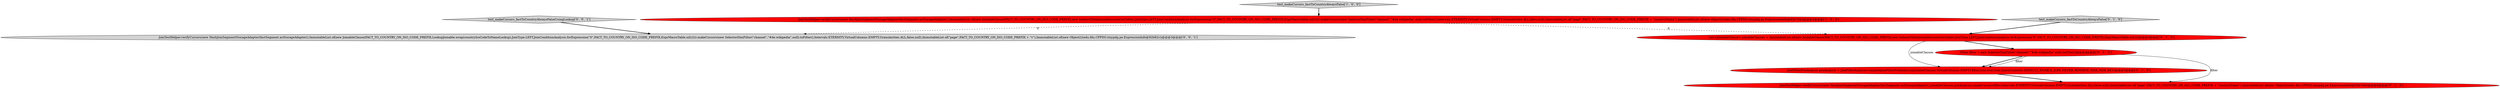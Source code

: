 digraph {
3 [style = filled, label = "List<JoinableClause> joinableClauses = ImmutableList.of(new JoinableClause(FACT_TO_COUNTRY_ON_ISO_CODE_PREFIX,new IndexedTableJoinable(countriesTable),JoinType.LEFT,JoinConditionAnalysis.forExpression(\"0\",FACT_TO_COUNTRY_ON_ISO_CODE_PREFIX,ExprMacroTable.nil())))@@@3@@@['0', '1', '0']", fillcolor = red, shape = ellipse image = "AAA1AAABBB2BBB"];
5 [style = filled, label = "JoinFilterPreAnalysis preAnalysis = JoinFilterAnalyzer.computeJoinFilterPreAnalysis(joinableClauses,VirtualColumns.EMPTY,filter,true,true,true,QueryContexts.DEFAULT_ENABLE_JOIN_FILTER_REWRITE_MAX_SIZE_KEY)@@@5@@@['0', '1', '0']", fillcolor = red, shape = ellipse image = "AAA1AAABBB2BBB"];
0 [style = filled, label = "JoinTestHelper.verifyCursors(new HashJoinSegmentStorageAdapter(factSegment.asStorageAdapter(),ImmutableList.of(new JoinableClause(FACT_TO_COUNTRY_ON_ISO_CODE_PREFIX,new IndexedTableJoinable(countriesTable),JoinType.LEFT,JoinConditionAnalysis.forExpression(\"0\",FACT_TO_COUNTRY_ON_ISO_CODE_PREFIX,ExprMacroTable.nil())))).makeCursors(new SelectorDimFilter(\"channel\",\"#de.wikipedia\",null).toFilter(),Intervals.ETERNITY,VirtualColumns.EMPTY,Granularities.ALL,false,null),ImmutableList.of(\"page\",FACT_TO_COUNTRY_ON_ISO_CODE_PREFIX + \"countryName\"),ImmutableList.of(new Object((((edu.fdu.CPPDG.tinypdg.pe.ExpressionInfo@92b784))@@@3@@@['1', '0', '0']", fillcolor = red, shape = ellipse image = "AAA1AAABBB1BBB"];
8 [style = filled, label = "JoinTestHelper.verifyCursors(new HashJoinSegmentStorageAdapter(factSegment.asStorageAdapter(),ImmutableList.of(new JoinableClause(FACT_TO_COUNTRY_ON_ISO_CODE_PREFIX,LookupJoinable.wrap(countryIsoCodeToNameLookup),JoinType.LEFT,JoinConditionAnalysis.forExpression(\"0\",FACT_TO_COUNTRY_ON_ISO_CODE_PREFIX,ExprMacroTable.nil())))).makeCursors(new SelectorDimFilter(\"channel\",\"#de.wikipedia\",null).toFilter(),Intervals.ETERNITY,VirtualColumns.EMPTY,Granularities.ALL,false,null),ImmutableList.of(\"page\",FACT_TO_COUNTRY_ON_ISO_CODE_PREFIX + \"v\"),ImmutableList.of(new Object((((edu.fdu.CPPDG.tinypdg.pe.ExpressionInfo@92b82c))@@@3@@@['0', '0', '1']", fillcolor = lightgray, shape = ellipse image = "AAA0AAABBB3BBB"];
2 [style = filled, label = "test_makeCursors_factToCountryAlwaysFalse['0', '1', '0']", fillcolor = lightgray, shape = diamond image = "AAA0AAABBB2BBB"];
7 [style = filled, label = "test_makeCursors_factToCountryAlwaysFalseUsingLookup['0', '0', '1']", fillcolor = lightgray, shape = diamond image = "AAA0AAABBB3BBB"];
4 [style = filled, label = "Filter filter = new SelectorDimFilter(\"channel\",\"#de.wikipedia\",null).toFilter()@@@4@@@['0', '1', '0']", fillcolor = red, shape = ellipse image = "AAA1AAABBB2BBB"];
1 [style = filled, label = "test_makeCursors_factToCountryAlwaysFalse['1', '0', '0']", fillcolor = lightgray, shape = diamond image = "AAA0AAABBB1BBB"];
6 [style = filled, label = "JoinTestHelper.verifyCursors(new HashJoinSegmentStorageAdapter(factSegment.asStorageAdapter(),joinableClauses,preAnalysis).makeCursors(filter,Intervals.ETERNITY,VirtualColumns.EMPTY,Granularities.ALL,false,null),ImmutableList.of(\"page\",FACT_TO_COUNTRY_ON_ISO_CODE_PREFIX + \"countryName\"),ImmutableList.of(new Object((((edu.fdu.CPPDG.tinypdg.pe.ExpressionInfo@92b7e6))@@@6@@@['0', '1', '0']", fillcolor = red, shape = ellipse image = "AAA1AAABBB2BBB"];
4->6 [style = solid, label="filter"];
0->8 [style = dashed, label="0"];
0->3 [style = dashed, label="0"];
1->0 [style = bold, label=""];
3->5 [style = solid, label="joinableClauses"];
5->6 [style = bold, label=""];
7->8 [style = bold, label=""];
4->5 [style = bold, label=""];
3->4 [style = bold, label=""];
2->3 [style = bold, label=""];
4->5 [style = solid, label="filter"];
}
